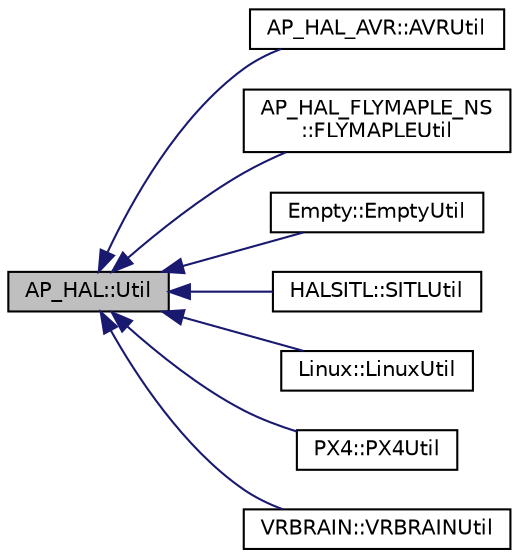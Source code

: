 digraph "AP_HAL::Util"
{
 // INTERACTIVE_SVG=YES
  edge [fontname="Helvetica",fontsize="10",labelfontname="Helvetica",labelfontsize="10"];
  node [fontname="Helvetica",fontsize="10",shape=record];
  rankdir="LR";
  Node1 [label="AP_HAL::Util",height=0.2,width=0.4,color="black", fillcolor="grey75", style="filled" fontcolor="black"];
  Node1 -> Node2 [dir="back",color="midnightblue",fontsize="10",style="solid",fontname="Helvetica"];
  Node2 [label="AP_HAL_AVR::AVRUtil",height=0.2,width=0.4,color="black", fillcolor="white", style="filled",URL="$classAP__HAL__AVR_1_1AVRUtil.html"];
  Node1 -> Node3 [dir="back",color="midnightblue",fontsize="10",style="solid",fontname="Helvetica"];
  Node3 [label="AP_HAL_FLYMAPLE_NS\l::FLYMAPLEUtil",height=0.2,width=0.4,color="black", fillcolor="white", style="filled",URL="$classAP__HAL__FLYMAPLE__NS_1_1FLYMAPLEUtil.html"];
  Node1 -> Node4 [dir="back",color="midnightblue",fontsize="10",style="solid",fontname="Helvetica"];
  Node4 [label="Empty::EmptyUtil",height=0.2,width=0.4,color="black", fillcolor="white", style="filled",URL="$classEmpty_1_1EmptyUtil.html"];
  Node1 -> Node5 [dir="back",color="midnightblue",fontsize="10",style="solid",fontname="Helvetica"];
  Node5 [label="HALSITL::SITLUtil",height=0.2,width=0.4,color="black", fillcolor="white", style="filled",URL="$classHALSITL_1_1SITLUtil.html"];
  Node1 -> Node6 [dir="back",color="midnightblue",fontsize="10",style="solid",fontname="Helvetica"];
  Node6 [label="Linux::LinuxUtil",height=0.2,width=0.4,color="black", fillcolor="white", style="filled",URL="$classLinux_1_1LinuxUtil.html"];
  Node1 -> Node7 [dir="back",color="midnightblue",fontsize="10",style="solid",fontname="Helvetica"];
  Node7 [label="PX4::PX4Util",height=0.2,width=0.4,color="black", fillcolor="white", style="filled",URL="$classPX4_1_1PX4Util.html"];
  Node1 -> Node8 [dir="back",color="midnightblue",fontsize="10",style="solid",fontname="Helvetica"];
  Node8 [label="VRBRAIN::VRBRAINUtil",height=0.2,width=0.4,color="black", fillcolor="white", style="filled",URL="$classVRBRAIN_1_1VRBRAINUtil.html"];
}
